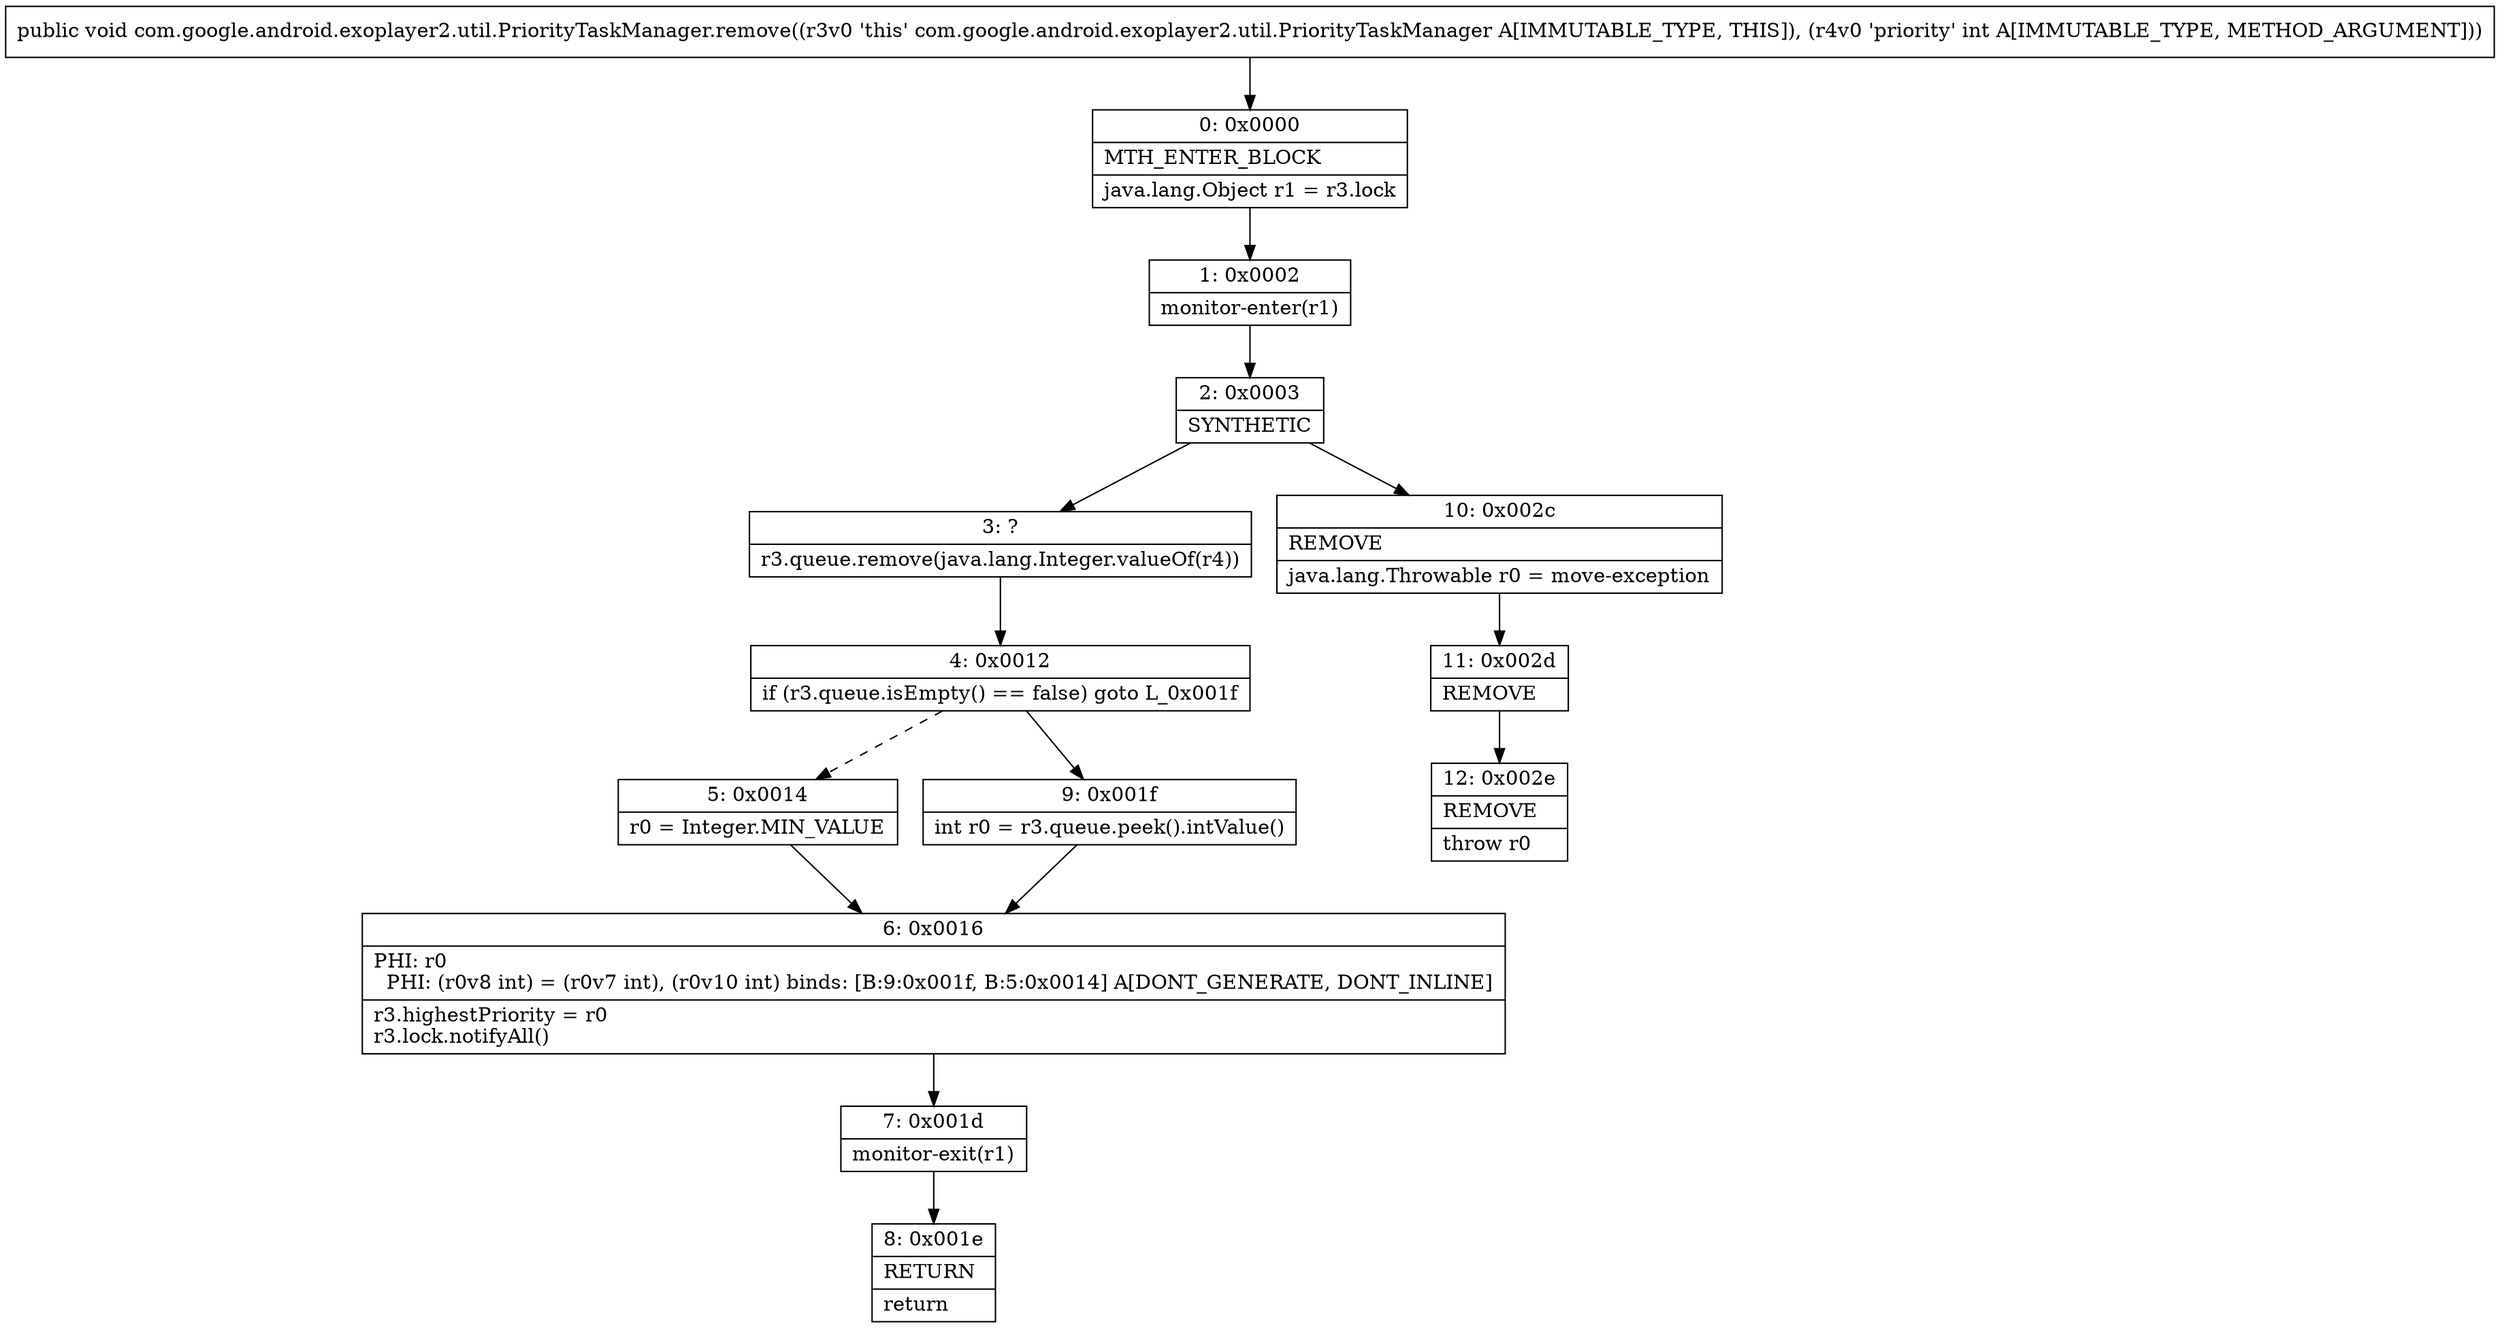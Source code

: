 digraph "CFG forcom.google.android.exoplayer2.util.PriorityTaskManager.remove(I)V" {
Node_0 [shape=record,label="{0\:\ 0x0000|MTH_ENTER_BLOCK\l|java.lang.Object r1 = r3.lock\l}"];
Node_1 [shape=record,label="{1\:\ 0x0002|monitor\-enter(r1)\l}"];
Node_2 [shape=record,label="{2\:\ 0x0003|SYNTHETIC\l}"];
Node_3 [shape=record,label="{3\:\ ?|r3.queue.remove(java.lang.Integer.valueOf(r4))\l}"];
Node_4 [shape=record,label="{4\:\ 0x0012|if (r3.queue.isEmpty() == false) goto L_0x001f\l}"];
Node_5 [shape=record,label="{5\:\ 0x0014|r0 = Integer.MIN_VALUE\l}"];
Node_6 [shape=record,label="{6\:\ 0x0016|PHI: r0 \l  PHI: (r0v8 int) = (r0v7 int), (r0v10 int) binds: [B:9:0x001f, B:5:0x0014] A[DONT_GENERATE, DONT_INLINE]\l|r3.highestPriority = r0\lr3.lock.notifyAll()\l}"];
Node_7 [shape=record,label="{7\:\ 0x001d|monitor\-exit(r1)\l}"];
Node_8 [shape=record,label="{8\:\ 0x001e|RETURN\l|return\l}"];
Node_9 [shape=record,label="{9\:\ 0x001f|int r0 = r3.queue.peek().intValue()\l}"];
Node_10 [shape=record,label="{10\:\ 0x002c|REMOVE\l|java.lang.Throwable r0 = move\-exception\l}"];
Node_11 [shape=record,label="{11\:\ 0x002d|REMOVE\l}"];
Node_12 [shape=record,label="{12\:\ 0x002e|REMOVE\l|throw r0\l}"];
MethodNode[shape=record,label="{public void com.google.android.exoplayer2.util.PriorityTaskManager.remove((r3v0 'this' com.google.android.exoplayer2.util.PriorityTaskManager A[IMMUTABLE_TYPE, THIS]), (r4v0 'priority' int A[IMMUTABLE_TYPE, METHOD_ARGUMENT])) }"];
MethodNode -> Node_0;
Node_0 -> Node_1;
Node_1 -> Node_2;
Node_2 -> Node_3;
Node_2 -> Node_10;
Node_3 -> Node_4;
Node_4 -> Node_5[style=dashed];
Node_4 -> Node_9;
Node_5 -> Node_6;
Node_6 -> Node_7;
Node_7 -> Node_8;
Node_9 -> Node_6;
Node_10 -> Node_11;
Node_11 -> Node_12;
}

